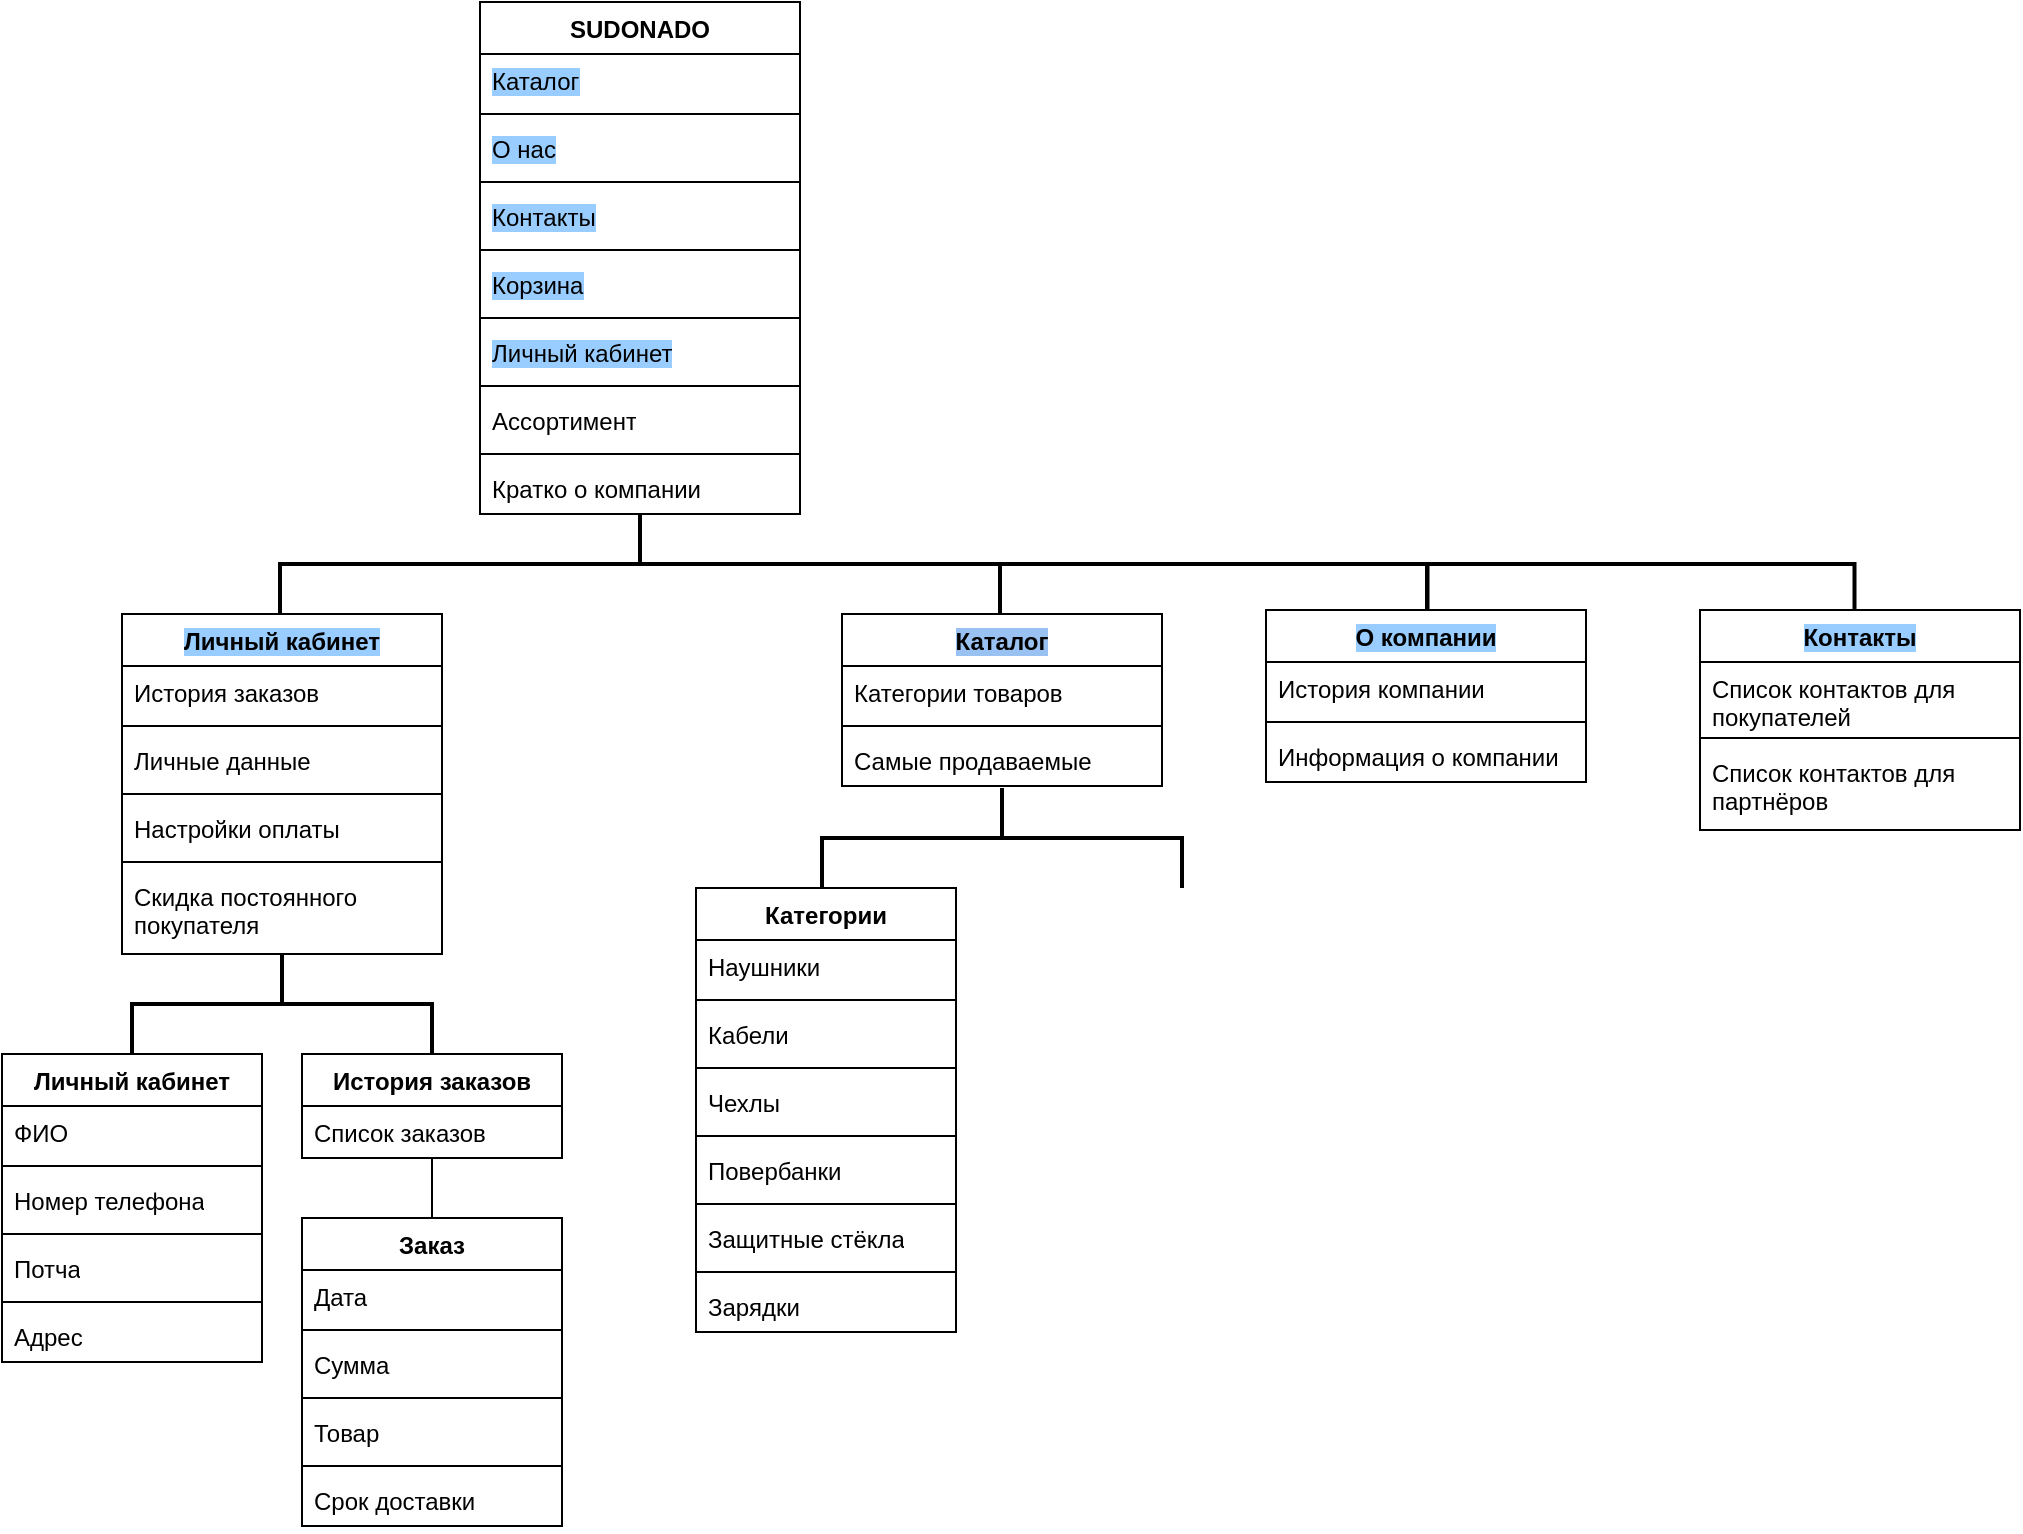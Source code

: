 <mxfile version="22.1.7" type="github">
  <diagram name="Страница — 1" id="IJSNU652cine2iU-JgPy">
    <mxGraphModel dx="1133" dy="622" grid="1" gridSize="10" guides="1" tooltips="1" connect="1" arrows="1" fold="1" page="1" pageScale="1" pageWidth="827" pageHeight="1169" math="0" shadow="0">
      <root>
        <mxCell id="0" />
        <mxCell id="1" parent="0" />
        <mxCell id="4rsutTbxvx6rBWYtaoMh-9" value="SUDONADO" style="swimlane;fontStyle=1;align=center;verticalAlign=top;childLayout=stackLayout;horizontal=1;startSize=26;horizontalStack=0;resizeParent=1;resizeParentMax=0;resizeLast=0;collapsible=1;marginBottom=0;whiteSpace=wrap;html=1;" vertex="1" parent="1">
          <mxGeometry x="320" y="40" width="160" height="256" as="geometry" />
        </mxCell>
        <mxCell id="4rsutTbxvx6rBWYtaoMh-10" value="Каталог" style="text;strokeColor=none;fillColor=none;align=left;verticalAlign=top;spacingLeft=4;spacingRight=4;overflow=hidden;rotatable=0;points=[[0,0.5],[1,0.5]];portConstraint=eastwest;whiteSpace=wrap;html=1;labelBackgroundColor=#99CCFF;" vertex="1" parent="4rsutTbxvx6rBWYtaoMh-9">
          <mxGeometry y="26" width="160" height="26" as="geometry" />
        </mxCell>
        <mxCell id="4rsutTbxvx6rBWYtaoMh-11" value="" style="line;strokeWidth=1;fillColor=none;align=left;verticalAlign=middle;spacingTop=-1;spacingLeft=3;spacingRight=3;rotatable=0;labelPosition=right;points=[];portConstraint=eastwest;strokeColor=inherit;" vertex="1" parent="4rsutTbxvx6rBWYtaoMh-9">
          <mxGeometry y="52" width="160" height="8" as="geometry" />
        </mxCell>
        <mxCell id="4rsutTbxvx6rBWYtaoMh-12" value="О нас" style="text;strokeColor=none;fillColor=none;align=left;verticalAlign=top;spacingLeft=4;spacingRight=4;overflow=hidden;rotatable=0;points=[[0,0.5],[1,0.5]];portConstraint=eastwest;whiteSpace=wrap;labelBackgroundColor=#99CCFF;labelBorderColor=none;html=1;" vertex="1" parent="4rsutTbxvx6rBWYtaoMh-9">
          <mxGeometry y="60" width="160" height="26" as="geometry" />
        </mxCell>
        <mxCell id="4rsutTbxvx6rBWYtaoMh-14" value="" style="line;strokeWidth=1;fillColor=none;align=left;verticalAlign=middle;spacingTop=-1;spacingLeft=3;spacingRight=3;rotatable=0;labelPosition=right;points=[];portConstraint=eastwest;strokeColor=inherit;" vertex="1" parent="4rsutTbxvx6rBWYtaoMh-9">
          <mxGeometry y="86" width="160" height="8" as="geometry" />
        </mxCell>
        <mxCell id="4rsutTbxvx6rBWYtaoMh-15" value="Контакты" style="text;strokeColor=none;fillColor=none;align=left;verticalAlign=top;spacingLeft=4;spacingRight=4;overflow=hidden;rotatable=0;points=[[0,0.5],[1,0.5]];portConstraint=eastwest;whiteSpace=wrap;html=1;labelBackgroundColor=#99CCFF;" vertex="1" parent="4rsutTbxvx6rBWYtaoMh-9">
          <mxGeometry y="94" width="160" height="26" as="geometry" />
        </mxCell>
        <mxCell id="4rsutTbxvx6rBWYtaoMh-16" value="" style="line;strokeWidth=1;fillColor=none;align=left;verticalAlign=middle;spacingTop=-1;spacingLeft=3;spacingRight=3;rotatable=0;labelPosition=right;points=[];portConstraint=eastwest;strokeColor=inherit;" vertex="1" parent="4rsutTbxvx6rBWYtaoMh-9">
          <mxGeometry y="120" width="160" height="8" as="geometry" />
        </mxCell>
        <mxCell id="4rsutTbxvx6rBWYtaoMh-17" value="Корзина" style="text;strokeColor=none;fillColor=none;align=left;verticalAlign=top;spacingLeft=4;spacingRight=4;overflow=hidden;rotatable=0;points=[[0,0.5],[1,0.5]];portConstraint=eastwest;whiteSpace=wrap;labelBackgroundColor=#99CCFF;labelBorderColor=none;html=1;" vertex="1" parent="4rsutTbxvx6rBWYtaoMh-9">
          <mxGeometry y="128" width="160" height="26" as="geometry" />
        </mxCell>
        <mxCell id="4rsutTbxvx6rBWYtaoMh-18" value="" style="line;strokeWidth=1;fillColor=none;align=left;verticalAlign=middle;spacingTop=-1;spacingLeft=3;spacingRight=3;rotatable=0;labelPosition=right;points=[];portConstraint=eastwest;strokeColor=inherit;" vertex="1" parent="4rsutTbxvx6rBWYtaoMh-9">
          <mxGeometry y="154" width="160" height="8" as="geometry" />
        </mxCell>
        <mxCell id="4rsutTbxvx6rBWYtaoMh-19" value="Личный кабинет" style="text;strokeColor=none;fillColor=none;align=left;verticalAlign=top;spacingLeft=4;spacingRight=4;overflow=hidden;rotatable=0;points=[[0,0.5],[1,0.5]];portConstraint=eastwest;whiteSpace=wrap;labelBackgroundColor=#99CCFF;labelBorderColor=none;html=1;" vertex="1" parent="4rsutTbxvx6rBWYtaoMh-9">
          <mxGeometry y="162" width="160" height="26" as="geometry" />
        </mxCell>
        <mxCell id="4rsutTbxvx6rBWYtaoMh-102" value="" style="line;strokeWidth=1;fillColor=none;align=left;verticalAlign=middle;spacingTop=-1;spacingLeft=3;spacingRight=3;rotatable=0;labelPosition=right;points=[];portConstraint=eastwest;strokeColor=inherit;" vertex="1" parent="4rsutTbxvx6rBWYtaoMh-9">
          <mxGeometry y="188" width="160" height="8" as="geometry" />
        </mxCell>
        <mxCell id="4rsutTbxvx6rBWYtaoMh-103" value="Ассортимент" style="text;strokeColor=none;fillColor=none;align=left;verticalAlign=top;spacingLeft=4;spacingRight=4;overflow=hidden;rotatable=0;points=[[0,0.5],[1,0.5]];portConstraint=eastwest;whiteSpace=wrap;html=1;" vertex="1" parent="4rsutTbxvx6rBWYtaoMh-9">
          <mxGeometry y="196" width="160" height="26" as="geometry" />
        </mxCell>
        <mxCell id="4rsutTbxvx6rBWYtaoMh-104" value="" style="line;strokeWidth=1;fillColor=none;align=left;verticalAlign=middle;spacingTop=-1;spacingLeft=3;spacingRight=3;rotatable=0;labelPosition=right;points=[];portConstraint=eastwest;strokeColor=inherit;" vertex="1" parent="4rsutTbxvx6rBWYtaoMh-9">
          <mxGeometry y="222" width="160" height="8" as="geometry" />
        </mxCell>
        <mxCell id="4rsutTbxvx6rBWYtaoMh-105" value="Кратко о компании" style="text;strokeColor=none;fillColor=none;align=left;verticalAlign=top;spacingLeft=4;spacingRight=4;overflow=hidden;rotatable=0;points=[[0,0.5],[1,0.5]];portConstraint=eastwest;whiteSpace=wrap;html=1;" vertex="1" parent="4rsutTbxvx6rBWYtaoMh-9">
          <mxGeometry y="230" width="160" height="26" as="geometry" />
        </mxCell>
        <mxCell id="4rsutTbxvx6rBWYtaoMh-30" value="&lt;span style=&quot;background-color: rgb(153, 204, 255);&quot;&gt;Личный кабинет&lt;/span&gt;" style="swimlane;fontStyle=1;align=center;verticalAlign=top;childLayout=stackLayout;horizontal=1;startSize=26;horizontalStack=0;resizeParent=1;resizeParentMax=0;resizeLast=0;collapsible=1;marginBottom=0;whiteSpace=wrap;html=1;" vertex="1" parent="1">
          <mxGeometry x="141" y="346" width="160" height="170" as="geometry" />
        </mxCell>
        <mxCell id="4rsutTbxvx6rBWYtaoMh-31" value="История заказов" style="text;strokeColor=none;fillColor=none;align=left;verticalAlign=top;spacingLeft=4;spacingRight=4;overflow=hidden;rotatable=0;points=[[0,0.5],[1,0.5]];portConstraint=eastwest;whiteSpace=wrap;html=1;" vertex="1" parent="4rsutTbxvx6rBWYtaoMh-30">
          <mxGeometry y="26" width="160" height="26" as="geometry" />
        </mxCell>
        <mxCell id="4rsutTbxvx6rBWYtaoMh-32" value="" style="line;strokeWidth=1;fillColor=none;align=left;verticalAlign=middle;spacingTop=-1;spacingLeft=3;spacingRight=3;rotatable=0;labelPosition=right;points=[];portConstraint=eastwest;strokeColor=inherit;" vertex="1" parent="4rsutTbxvx6rBWYtaoMh-30">
          <mxGeometry y="52" width="160" height="8" as="geometry" />
        </mxCell>
        <mxCell id="4rsutTbxvx6rBWYtaoMh-33" value="Личные данные" style="text;strokeColor=none;fillColor=none;align=left;verticalAlign=top;spacingLeft=4;spacingRight=4;overflow=hidden;rotatable=0;points=[[0,0.5],[1,0.5]];portConstraint=eastwest;whiteSpace=wrap;html=1;" vertex="1" parent="4rsutTbxvx6rBWYtaoMh-30">
          <mxGeometry y="60" width="160" height="26" as="geometry" />
        </mxCell>
        <mxCell id="4rsutTbxvx6rBWYtaoMh-42" value="" style="line;strokeWidth=1;fillColor=none;align=left;verticalAlign=middle;spacingTop=-1;spacingLeft=3;spacingRight=3;rotatable=0;labelPosition=right;points=[];portConstraint=eastwest;strokeColor=inherit;" vertex="1" parent="4rsutTbxvx6rBWYtaoMh-30">
          <mxGeometry y="86" width="160" height="8" as="geometry" />
        </mxCell>
        <mxCell id="4rsutTbxvx6rBWYtaoMh-43" value="&lt;div&gt;Настройки оплаты&lt;/div&gt;&lt;div&gt;&lt;br&gt;&lt;/div&gt;" style="text;strokeColor=none;fillColor=none;align=left;verticalAlign=top;spacingLeft=4;spacingRight=4;overflow=hidden;rotatable=0;points=[[0,0.5],[1,0.5]];portConstraint=eastwest;whiteSpace=wrap;html=1;" vertex="1" parent="4rsutTbxvx6rBWYtaoMh-30">
          <mxGeometry y="94" width="160" height="26" as="geometry" />
        </mxCell>
        <mxCell id="4rsutTbxvx6rBWYtaoMh-61" value="" style="line;strokeWidth=1;fillColor=none;align=left;verticalAlign=middle;spacingTop=-1;spacingLeft=3;spacingRight=3;rotatable=0;labelPosition=right;points=[];portConstraint=eastwest;strokeColor=inherit;" vertex="1" parent="4rsutTbxvx6rBWYtaoMh-30">
          <mxGeometry y="120" width="160" height="8" as="geometry" />
        </mxCell>
        <mxCell id="4rsutTbxvx6rBWYtaoMh-62" value="&lt;div&gt;Скидка постоянного покупателя&lt;/div&gt;&lt;div&gt;&lt;br&gt;&lt;/div&gt;" style="text;strokeColor=none;fillColor=none;align=left;verticalAlign=top;spacingLeft=4;spacingRight=4;overflow=hidden;rotatable=0;points=[[0,0.5],[1,0.5]];portConstraint=eastwest;whiteSpace=wrap;html=1;" vertex="1" parent="4rsutTbxvx6rBWYtaoMh-30">
          <mxGeometry y="128" width="160" height="42" as="geometry" />
        </mxCell>
        <mxCell id="4rsutTbxvx6rBWYtaoMh-35" value="" style="strokeWidth=2;shape=mxgraph.flowchart.annotation_2;align=left;labelPosition=right;pointerEvents=1;direction=south;labelBorderColor=none;html=1;" vertex="1" parent="1">
          <mxGeometry x="220" y="296" width="360" height="50" as="geometry" />
        </mxCell>
        <mxCell id="4rsutTbxvx6rBWYtaoMh-36" value="Каталог" style="swimlane;fontStyle=1;align=center;verticalAlign=top;childLayout=stackLayout;horizontal=1;startSize=26;horizontalStack=0;resizeParent=1;resizeParentMax=0;resizeLast=0;collapsible=1;marginBottom=0;whiteSpace=wrap;html=1;labelBackgroundColor=#99c1f1;" vertex="1" parent="1">
          <mxGeometry x="501" y="346" width="160" height="86" as="geometry" />
        </mxCell>
        <mxCell id="4rsutTbxvx6rBWYtaoMh-37" value="Категории товаров" style="text;strokeColor=none;fillColor=none;align=left;verticalAlign=top;spacingLeft=4;spacingRight=4;overflow=hidden;rotatable=0;points=[[0,0.5],[1,0.5]];portConstraint=eastwest;whiteSpace=wrap;html=1;" vertex="1" parent="4rsutTbxvx6rBWYtaoMh-36">
          <mxGeometry y="26" width="160" height="26" as="geometry" />
        </mxCell>
        <mxCell id="4rsutTbxvx6rBWYtaoMh-38" value="" style="line;strokeWidth=1;fillColor=none;align=left;verticalAlign=middle;spacingTop=-1;spacingLeft=3;spacingRight=3;rotatable=0;labelPosition=right;points=[];portConstraint=eastwest;strokeColor=inherit;" vertex="1" parent="4rsutTbxvx6rBWYtaoMh-36">
          <mxGeometry y="52" width="160" height="8" as="geometry" />
        </mxCell>
        <mxCell id="4rsutTbxvx6rBWYtaoMh-39" value="Самые продаваемые" style="text;strokeColor=none;fillColor=none;align=left;verticalAlign=top;spacingLeft=4;spacingRight=4;overflow=hidden;rotatable=0;points=[[0,0.5],[1,0.5]];portConstraint=eastwest;whiteSpace=wrap;html=1;" vertex="1" parent="4rsutTbxvx6rBWYtaoMh-36">
          <mxGeometry y="60" width="160" height="26" as="geometry" />
        </mxCell>
        <mxCell id="4rsutTbxvx6rBWYtaoMh-44" value="" style="strokeWidth=2;html=1;shape=mxgraph.flowchart.annotation_2;align=left;labelPosition=right;pointerEvents=1;direction=south;" vertex="1" parent="1">
          <mxGeometry x="146" y="516" width="150" height="50" as="geometry" />
        </mxCell>
        <mxCell id="4rsutTbxvx6rBWYtaoMh-45" value="Личный кабинет" style="swimlane;fontStyle=1;align=center;verticalAlign=top;childLayout=stackLayout;horizontal=1;startSize=26;horizontalStack=0;resizeParent=1;resizeParentMax=0;resizeLast=0;collapsible=1;marginBottom=0;whiteSpace=wrap;html=1;" vertex="1" parent="1">
          <mxGeometry x="81" y="566" width="130" height="154" as="geometry" />
        </mxCell>
        <mxCell id="4rsutTbxvx6rBWYtaoMh-46" value="ФИО" style="text;strokeColor=none;fillColor=none;align=left;verticalAlign=top;spacingLeft=4;spacingRight=4;overflow=hidden;rotatable=0;points=[[0,0.5],[1,0.5]];portConstraint=eastwest;whiteSpace=wrap;html=1;" vertex="1" parent="4rsutTbxvx6rBWYtaoMh-45">
          <mxGeometry y="26" width="130" height="26" as="geometry" />
        </mxCell>
        <mxCell id="4rsutTbxvx6rBWYtaoMh-47" value="" style="line;strokeWidth=1;fillColor=none;align=left;verticalAlign=middle;spacingTop=-1;spacingLeft=3;spacingRight=3;rotatable=0;labelPosition=right;points=[];portConstraint=eastwest;strokeColor=inherit;" vertex="1" parent="4rsutTbxvx6rBWYtaoMh-45">
          <mxGeometry y="52" width="130" height="8" as="geometry" />
        </mxCell>
        <mxCell id="4rsutTbxvx6rBWYtaoMh-48" value="Номер телефона" style="text;strokeColor=none;fillColor=none;align=left;verticalAlign=top;spacingLeft=4;spacingRight=4;overflow=hidden;rotatable=0;points=[[0,0.5],[1,0.5]];portConstraint=eastwest;whiteSpace=wrap;html=1;" vertex="1" parent="4rsutTbxvx6rBWYtaoMh-45">
          <mxGeometry y="60" width="130" height="26" as="geometry" />
        </mxCell>
        <mxCell id="4rsutTbxvx6rBWYtaoMh-49" value="" style="line;strokeWidth=1;fillColor=none;align=left;verticalAlign=middle;spacingTop=-1;spacingLeft=3;spacingRight=3;rotatable=0;labelPosition=right;points=[];portConstraint=eastwest;strokeColor=inherit;" vertex="1" parent="4rsutTbxvx6rBWYtaoMh-45">
          <mxGeometry y="86" width="130" height="8" as="geometry" />
        </mxCell>
        <mxCell id="4rsutTbxvx6rBWYtaoMh-50" value="&lt;div&gt;Потча&lt;/div&gt;&lt;div&gt;&lt;br&gt;&lt;/div&gt;" style="text;strokeColor=none;fillColor=none;align=left;verticalAlign=top;spacingLeft=4;spacingRight=4;overflow=hidden;rotatable=0;points=[[0,0.5],[1,0.5]];portConstraint=eastwest;whiteSpace=wrap;html=1;" vertex="1" parent="4rsutTbxvx6rBWYtaoMh-45">
          <mxGeometry y="94" width="130" height="26" as="geometry" />
        </mxCell>
        <mxCell id="4rsutTbxvx6rBWYtaoMh-57" value="" style="line;strokeWidth=1;fillColor=none;align=left;verticalAlign=middle;spacingTop=-1;spacingLeft=3;spacingRight=3;rotatable=0;labelPosition=right;points=[];portConstraint=eastwest;strokeColor=inherit;" vertex="1" parent="4rsutTbxvx6rBWYtaoMh-45">
          <mxGeometry y="120" width="130" height="8" as="geometry" />
        </mxCell>
        <mxCell id="4rsutTbxvx6rBWYtaoMh-58" value="Адрес" style="text;strokeColor=none;fillColor=none;align=left;verticalAlign=top;spacingLeft=4;spacingRight=4;overflow=hidden;rotatable=0;points=[[0,0.5],[1,0.5]];portConstraint=eastwest;whiteSpace=wrap;html=1;" vertex="1" parent="4rsutTbxvx6rBWYtaoMh-45">
          <mxGeometry y="128" width="130" height="26" as="geometry" />
        </mxCell>
        <mxCell id="4rsutTbxvx6rBWYtaoMh-51" value="&lt;div&gt;История заказов&lt;/div&gt;&lt;div&gt;&lt;br&gt;&lt;/div&gt;" style="swimlane;fontStyle=1;align=center;verticalAlign=top;childLayout=stackLayout;horizontal=1;startSize=26;horizontalStack=0;resizeParent=1;resizeParentMax=0;resizeLast=0;collapsible=1;marginBottom=0;whiteSpace=wrap;html=1;" vertex="1" parent="1">
          <mxGeometry x="231" y="566" width="130" height="52" as="geometry" />
        </mxCell>
        <mxCell id="4rsutTbxvx6rBWYtaoMh-52" value="Список заказов" style="text;strokeColor=none;fillColor=none;align=left;verticalAlign=top;spacingLeft=4;spacingRight=4;overflow=hidden;rotatable=0;points=[[0,0.5],[1,0.5]];portConstraint=eastwest;whiteSpace=wrap;html=1;" vertex="1" parent="4rsutTbxvx6rBWYtaoMh-51">
          <mxGeometry y="26" width="130" height="26" as="geometry" />
        </mxCell>
        <mxCell id="4rsutTbxvx6rBWYtaoMh-63" value="Заказ" style="swimlane;fontStyle=1;align=center;verticalAlign=top;childLayout=stackLayout;horizontal=1;startSize=26;horizontalStack=0;resizeParent=1;resizeParentMax=0;resizeLast=0;collapsible=1;marginBottom=0;whiteSpace=wrap;html=1;" vertex="1" parent="1">
          <mxGeometry x="231" y="648" width="130" height="154" as="geometry" />
        </mxCell>
        <mxCell id="4rsutTbxvx6rBWYtaoMh-64" value="Дата" style="text;strokeColor=none;fillColor=none;align=left;verticalAlign=top;spacingLeft=4;spacingRight=4;overflow=hidden;rotatable=0;points=[[0,0.5],[1,0.5]];portConstraint=eastwest;whiteSpace=wrap;html=1;" vertex="1" parent="4rsutTbxvx6rBWYtaoMh-63">
          <mxGeometry y="26" width="130" height="26" as="geometry" />
        </mxCell>
        <mxCell id="4rsutTbxvx6rBWYtaoMh-65" value="" style="line;strokeWidth=1;fillColor=none;align=left;verticalAlign=middle;spacingTop=-1;spacingLeft=3;spacingRight=3;rotatable=0;labelPosition=right;points=[];portConstraint=eastwest;strokeColor=inherit;" vertex="1" parent="4rsutTbxvx6rBWYtaoMh-63">
          <mxGeometry y="52" width="130" height="8" as="geometry" />
        </mxCell>
        <mxCell id="4rsutTbxvx6rBWYtaoMh-66" value="Сумма" style="text;strokeColor=none;fillColor=none;align=left;verticalAlign=top;spacingLeft=4;spacingRight=4;overflow=hidden;rotatable=0;points=[[0,0.5],[1,0.5]];portConstraint=eastwest;whiteSpace=wrap;html=1;" vertex="1" parent="4rsutTbxvx6rBWYtaoMh-63">
          <mxGeometry y="60" width="130" height="26" as="geometry" />
        </mxCell>
        <mxCell id="4rsutTbxvx6rBWYtaoMh-67" value="" style="line;strokeWidth=1;fillColor=none;align=left;verticalAlign=middle;spacingTop=-1;spacingLeft=3;spacingRight=3;rotatable=0;labelPosition=right;points=[];portConstraint=eastwest;strokeColor=inherit;" vertex="1" parent="4rsutTbxvx6rBWYtaoMh-63">
          <mxGeometry y="86" width="130" height="8" as="geometry" />
        </mxCell>
        <mxCell id="4rsutTbxvx6rBWYtaoMh-68" value="Товар" style="text;strokeColor=none;fillColor=none;align=left;verticalAlign=top;spacingLeft=4;spacingRight=4;overflow=hidden;rotatable=0;points=[[0,0.5],[1,0.5]];portConstraint=eastwest;whiteSpace=wrap;html=1;" vertex="1" parent="4rsutTbxvx6rBWYtaoMh-63">
          <mxGeometry y="94" width="130" height="26" as="geometry" />
        </mxCell>
        <mxCell id="4rsutTbxvx6rBWYtaoMh-69" value="" style="line;strokeWidth=1;fillColor=none;align=left;verticalAlign=middle;spacingTop=-1;spacingLeft=3;spacingRight=3;rotatable=0;labelPosition=right;points=[];portConstraint=eastwest;strokeColor=inherit;" vertex="1" parent="4rsutTbxvx6rBWYtaoMh-63">
          <mxGeometry y="120" width="130" height="8" as="geometry" />
        </mxCell>
        <mxCell id="4rsutTbxvx6rBWYtaoMh-70" value="Срок доставки" style="text;strokeColor=none;fillColor=none;align=left;verticalAlign=top;spacingLeft=4;spacingRight=4;overflow=hidden;rotatable=0;points=[[0,0.5],[1,0.5]];portConstraint=eastwest;whiteSpace=wrap;html=1;" vertex="1" parent="4rsutTbxvx6rBWYtaoMh-63">
          <mxGeometry y="128" width="130" height="26" as="geometry" />
        </mxCell>
        <mxCell id="4rsutTbxvx6rBWYtaoMh-72" value="" style="line;strokeWidth=1;fillColor=none;align=left;verticalAlign=middle;spacingTop=-1;spacingLeft=3;spacingRight=3;rotatable=0;labelPosition=right;points=[];portConstraint=eastwest;strokeColor=inherit;direction=south;" vertex="1" parent="1">
          <mxGeometry x="284" y="618" width="24" height="30" as="geometry" />
        </mxCell>
        <mxCell id="4rsutTbxvx6rBWYtaoMh-73" value="Категории" style="swimlane;fontStyle=1;align=center;verticalAlign=top;childLayout=stackLayout;horizontal=1;startSize=26;horizontalStack=0;resizeParent=1;resizeParentMax=0;resizeLast=0;collapsible=1;marginBottom=0;whiteSpace=wrap;html=1;" vertex="1" parent="1">
          <mxGeometry x="428" y="483" width="130" height="222" as="geometry" />
        </mxCell>
        <mxCell id="4rsutTbxvx6rBWYtaoMh-74" value="Наушники" style="text;strokeColor=none;fillColor=none;align=left;verticalAlign=top;spacingLeft=4;spacingRight=4;overflow=hidden;rotatable=0;points=[[0,0.5],[1,0.5]];portConstraint=eastwest;whiteSpace=wrap;html=1;" vertex="1" parent="4rsutTbxvx6rBWYtaoMh-73">
          <mxGeometry y="26" width="130" height="26" as="geometry" />
        </mxCell>
        <mxCell id="4rsutTbxvx6rBWYtaoMh-75" value="" style="line;strokeWidth=1;fillColor=none;align=left;verticalAlign=middle;spacingTop=-1;spacingLeft=3;spacingRight=3;rotatable=0;labelPosition=right;points=[];portConstraint=eastwest;strokeColor=inherit;" vertex="1" parent="4rsutTbxvx6rBWYtaoMh-73">
          <mxGeometry y="52" width="130" height="8" as="geometry" />
        </mxCell>
        <mxCell id="4rsutTbxvx6rBWYtaoMh-76" value="Кабели" style="text;strokeColor=none;fillColor=none;align=left;verticalAlign=top;spacingLeft=4;spacingRight=4;overflow=hidden;rotatable=0;points=[[0,0.5],[1,0.5]];portConstraint=eastwest;whiteSpace=wrap;html=1;" vertex="1" parent="4rsutTbxvx6rBWYtaoMh-73">
          <mxGeometry y="60" width="130" height="26" as="geometry" />
        </mxCell>
        <mxCell id="4rsutTbxvx6rBWYtaoMh-91" value="" style="line;strokeWidth=1;fillColor=none;align=left;verticalAlign=middle;spacingTop=-1;spacingLeft=3;spacingRight=3;rotatable=0;labelPosition=right;points=[];portConstraint=eastwest;strokeColor=inherit;" vertex="1" parent="4rsutTbxvx6rBWYtaoMh-73">
          <mxGeometry y="86" width="130" height="8" as="geometry" />
        </mxCell>
        <mxCell id="4rsutTbxvx6rBWYtaoMh-92" value="Чехлы" style="text;strokeColor=none;fillColor=none;align=left;verticalAlign=top;spacingLeft=4;spacingRight=4;overflow=hidden;rotatable=0;points=[[0,0.5],[1,0.5]];portConstraint=eastwest;whiteSpace=wrap;html=1;" vertex="1" parent="4rsutTbxvx6rBWYtaoMh-73">
          <mxGeometry y="94" width="130" height="26" as="geometry" />
        </mxCell>
        <mxCell id="4rsutTbxvx6rBWYtaoMh-93" value="" style="line;strokeWidth=1;fillColor=none;align=left;verticalAlign=middle;spacingTop=-1;spacingLeft=3;spacingRight=3;rotatable=0;labelPosition=right;points=[];portConstraint=eastwest;strokeColor=inherit;" vertex="1" parent="4rsutTbxvx6rBWYtaoMh-73">
          <mxGeometry y="120" width="130" height="8" as="geometry" />
        </mxCell>
        <mxCell id="4rsutTbxvx6rBWYtaoMh-94" value="Повербанки" style="text;strokeColor=none;fillColor=none;align=left;verticalAlign=top;spacingLeft=4;spacingRight=4;overflow=hidden;rotatable=0;points=[[0,0.5],[1,0.5]];portConstraint=eastwest;whiteSpace=wrap;html=1;" vertex="1" parent="4rsutTbxvx6rBWYtaoMh-73">
          <mxGeometry y="128" width="130" height="26" as="geometry" />
        </mxCell>
        <mxCell id="4rsutTbxvx6rBWYtaoMh-95" value="" style="line;strokeWidth=1;fillColor=none;align=left;verticalAlign=middle;spacingTop=-1;spacingLeft=3;spacingRight=3;rotatable=0;labelPosition=right;points=[];portConstraint=eastwest;strokeColor=inherit;" vertex="1" parent="4rsutTbxvx6rBWYtaoMh-73">
          <mxGeometry y="154" width="130" height="8" as="geometry" />
        </mxCell>
        <mxCell id="4rsutTbxvx6rBWYtaoMh-96" value="Защитные стёкла" style="text;strokeColor=none;fillColor=none;align=left;verticalAlign=top;spacingLeft=4;spacingRight=4;overflow=hidden;rotatable=0;points=[[0,0.5],[1,0.5]];portConstraint=eastwest;whiteSpace=wrap;html=1;" vertex="1" parent="4rsutTbxvx6rBWYtaoMh-73">
          <mxGeometry y="162" width="130" height="26" as="geometry" />
        </mxCell>
        <mxCell id="4rsutTbxvx6rBWYtaoMh-97" value="" style="line;strokeWidth=1;fillColor=none;align=left;verticalAlign=middle;spacingTop=-1;spacingLeft=3;spacingRight=3;rotatable=0;labelPosition=right;points=[];portConstraint=eastwest;strokeColor=inherit;" vertex="1" parent="4rsutTbxvx6rBWYtaoMh-73">
          <mxGeometry y="188" width="130" height="8" as="geometry" />
        </mxCell>
        <mxCell id="4rsutTbxvx6rBWYtaoMh-98" value="&lt;div&gt;Зарядки&lt;/div&gt;&lt;div&gt;&lt;br&gt;&lt;/div&gt;" style="text;strokeColor=none;fillColor=none;align=left;verticalAlign=top;spacingLeft=4;spacingRight=4;overflow=hidden;rotatable=0;points=[[0,0.5],[1,0.5]];portConstraint=eastwest;whiteSpace=wrap;html=1;" vertex="1" parent="4rsutTbxvx6rBWYtaoMh-73">
          <mxGeometry y="196" width="130" height="26" as="geometry" />
        </mxCell>
        <mxCell id="4rsutTbxvx6rBWYtaoMh-77" value="" style="strokeWidth=2;html=1;shape=mxgraph.flowchart.annotation_2;align=left;labelPosition=right;pointerEvents=1;rotation=90;" vertex="1" parent="1">
          <mxGeometry x="556" y="368" width="50" height="180" as="geometry" />
        </mxCell>
        <mxCell id="4rsutTbxvx6rBWYtaoMh-107" value="" style="strokeWidth=2;html=1;shape=mxgraph.flowchart.annotation_1;align=left;pointerEvents=1;rotation=90;" vertex="1" parent="1">
          <mxGeometry x="674.25" y="226.75" width="25" height="213.5" as="geometry" />
        </mxCell>
        <mxCell id="4rsutTbxvx6rBWYtaoMh-108" value="&lt;span style=&quot;background-color: rgb(153, 204, 255);&quot;&gt;О компании&lt;/span&gt;" style="swimlane;fontStyle=1;align=center;verticalAlign=top;childLayout=stackLayout;horizontal=1;startSize=26;horizontalStack=0;resizeParent=1;resizeParentMax=0;resizeLast=0;collapsible=1;marginBottom=0;whiteSpace=wrap;html=1;" vertex="1" parent="1">
          <mxGeometry x="713" y="344" width="160" height="86" as="geometry" />
        </mxCell>
        <mxCell id="4rsutTbxvx6rBWYtaoMh-109" value="История компании" style="text;strokeColor=none;fillColor=none;align=left;verticalAlign=top;spacingLeft=4;spacingRight=4;overflow=hidden;rotatable=0;points=[[0,0.5],[1,0.5]];portConstraint=eastwest;whiteSpace=wrap;html=1;" vertex="1" parent="4rsutTbxvx6rBWYtaoMh-108">
          <mxGeometry y="26" width="160" height="26" as="geometry" />
        </mxCell>
        <mxCell id="4rsutTbxvx6rBWYtaoMh-110" value="" style="line;strokeWidth=1;fillColor=none;align=left;verticalAlign=middle;spacingTop=-1;spacingLeft=3;spacingRight=3;rotatable=0;labelPosition=right;points=[];portConstraint=eastwest;strokeColor=inherit;" vertex="1" parent="4rsutTbxvx6rBWYtaoMh-108">
          <mxGeometry y="52" width="160" height="8" as="geometry" />
        </mxCell>
        <mxCell id="4rsutTbxvx6rBWYtaoMh-111" value="Информация о компании" style="text;strokeColor=none;fillColor=none;align=left;verticalAlign=top;spacingLeft=4;spacingRight=4;overflow=hidden;rotatable=0;points=[[0,0.5],[1,0.5]];portConstraint=eastwest;whiteSpace=wrap;html=1;" vertex="1" parent="4rsutTbxvx6rBWYtaoMh-108">
          <mxGeometry y="60" width="160" height="26" as="geometry" />
        </mxCell>
        <mxCell id="4rsutTbxvx6rBWYtaoMh-112" value="" style="strokeWidth=2;html=1;shape=mxgraph.flowchart.annotation_1;align=left;pointerEvents=1;rotation=90;" vertex="1" parent="1">
          <mxGeometry x="889" y="225.75" width="23" height="213.5" as="geometry" />
        </mxCell>
        <mxCell id="4rsutTbxvx6rBWYtaoMh-113" value="&lt;span style=&quot;background-color: rgb(153, 204, 255);&quot;&gt;Контакты&lt;/span&gt;" style="swimlane;fontStyle=1;align=center;verticalAlign=top;childLayout=stackLayout;horizontal=1;startSize=26;horizontalStack=0;resizeParent=1;resizeParentMax=0;resizeLast=0;collapsible=1;marginBottom=0;whiteSpace=wrap;html=1;" vertex="1" parent="1">
          <mxGeometry x="930" y="344" width="160" height="110" as="geometry" />
        </mxCell>
        <mxCell id="4rsutTbxvx6rBWYtaoMh-114" value="Список контактов для покупателей" style="text;strokeColor=none;fillColor=none;align=left;verticalAlign=top;spacingLeft=4;spacingRight=4;overflow=hidden;rotatable=0;points=[[0,0.5],[1,0.5]];portConstraint=eastwest;whiteSpace=wrap;html=1;" vertex="1" parent="4rsutTbxvx6rBWYtaoMh-113">
          <mxGeometry y="26" width="160" height="34" as="geometry" />
        </mxCell>
        <mxCell id="4rsutTbxvx6rBWYtaoMh-115" value="" style="line;strokeWidth=1;fillColor=none;align=left;verticalAlign=middle;spacingTop=-1;spacingLeft=3;spacingRight=3;rotatable=0;labelPosition=right;points=[];portConstraint=eastwest;strokeColor=inherit;" vertex="1" parent="4rsutTbxvx6rBWYtaoMh-113">
          <mxGeometry y="60" width="160" height="8" as="geometry" />
        </mxCell>
        <mxCell id="4rsutTbxvx6rBWYtaoMh-116" value="Список контактов для партнёров" style="text;strokeColor=none;fillColor=none;align=left;verticalAlign=top;spacingLeft=4;spacingRight=4;overflow=hidden;rotatable=0;points=[[0,0.5],[1,0.5]];portConstraint=eastwest;whiteSpace=wrap;html=1;" vertex="1" parent="4rsutTbxvx6rBWYtaoMh-113">
          <mxGeometry y="68" width="160" height="42" as="geometry" />
        </mxCell>
      </root>
    </mxGraphModel>
  </diagram>
</mxfile>
